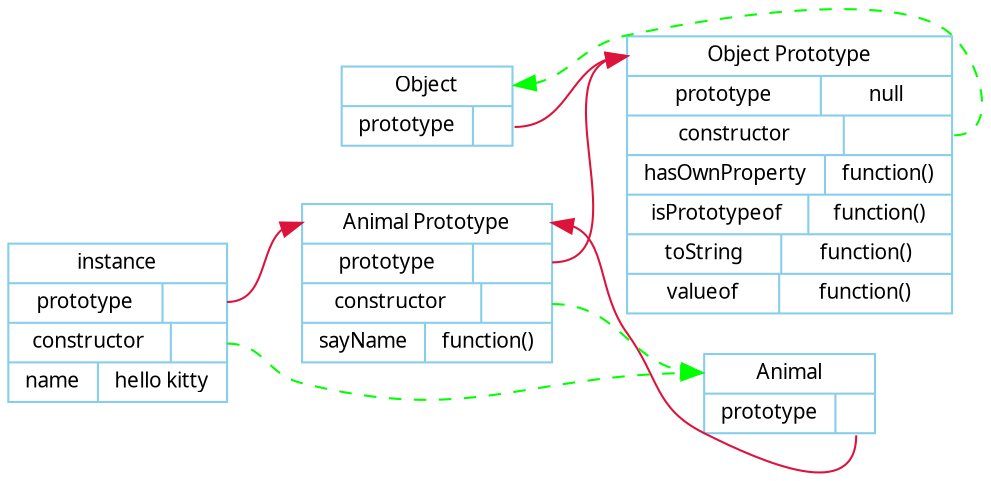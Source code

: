 digraph OO1 {
rankdir=LR;

node [shape=record];

node [ shape="record", width=.1, height=.1];  
node [fontname = "Verdana", fontsize = 10, color="skyblue", shape="record"];  
    
edge [fontname = "Verdana", fontsize = 10, color="crimson", style="solid"];

obj_table [shape=record,label="<head>Object | { prototype | <P1>     }"];
obj_proto [shape=record,label="<head>Object Prototype | { prototype | null }  | {constructor|<P1>} " + 
 " | { hasOwnProperty|function() } | { isPrototypeof|function() } | {toString|function()} | {valueof|function()} " ];

ani_table [shape=record,label="<head>Animal | { prototype | <P1>     } " ];
ani_proto [shape=record,label="<head>Animal Prototype | { prototype | <P1> }  | { constructor  | <P2> }  | { sayName | function() } "];
ani_inst  [shape=record,label="<head>instance | { prototype | <P1> } | { constructor  | <P2> } | { name | hello kitty } "];

ani_table:P1 -> ani_proto:head;
ani_proto:P2 -> ani_table:head [style="dashed" color="green"];
ani_inst:P1 -> ani_proto:head;
ani_inst:P2 -> ani_table:head [style="dashed" color="green"];

ani_proto:P1 -> obj_proto:head;
obj_table:P1 -> obj_proto:head;
obj_proto:P1 -> obj_table:head [style="dashed" color="green"];

}